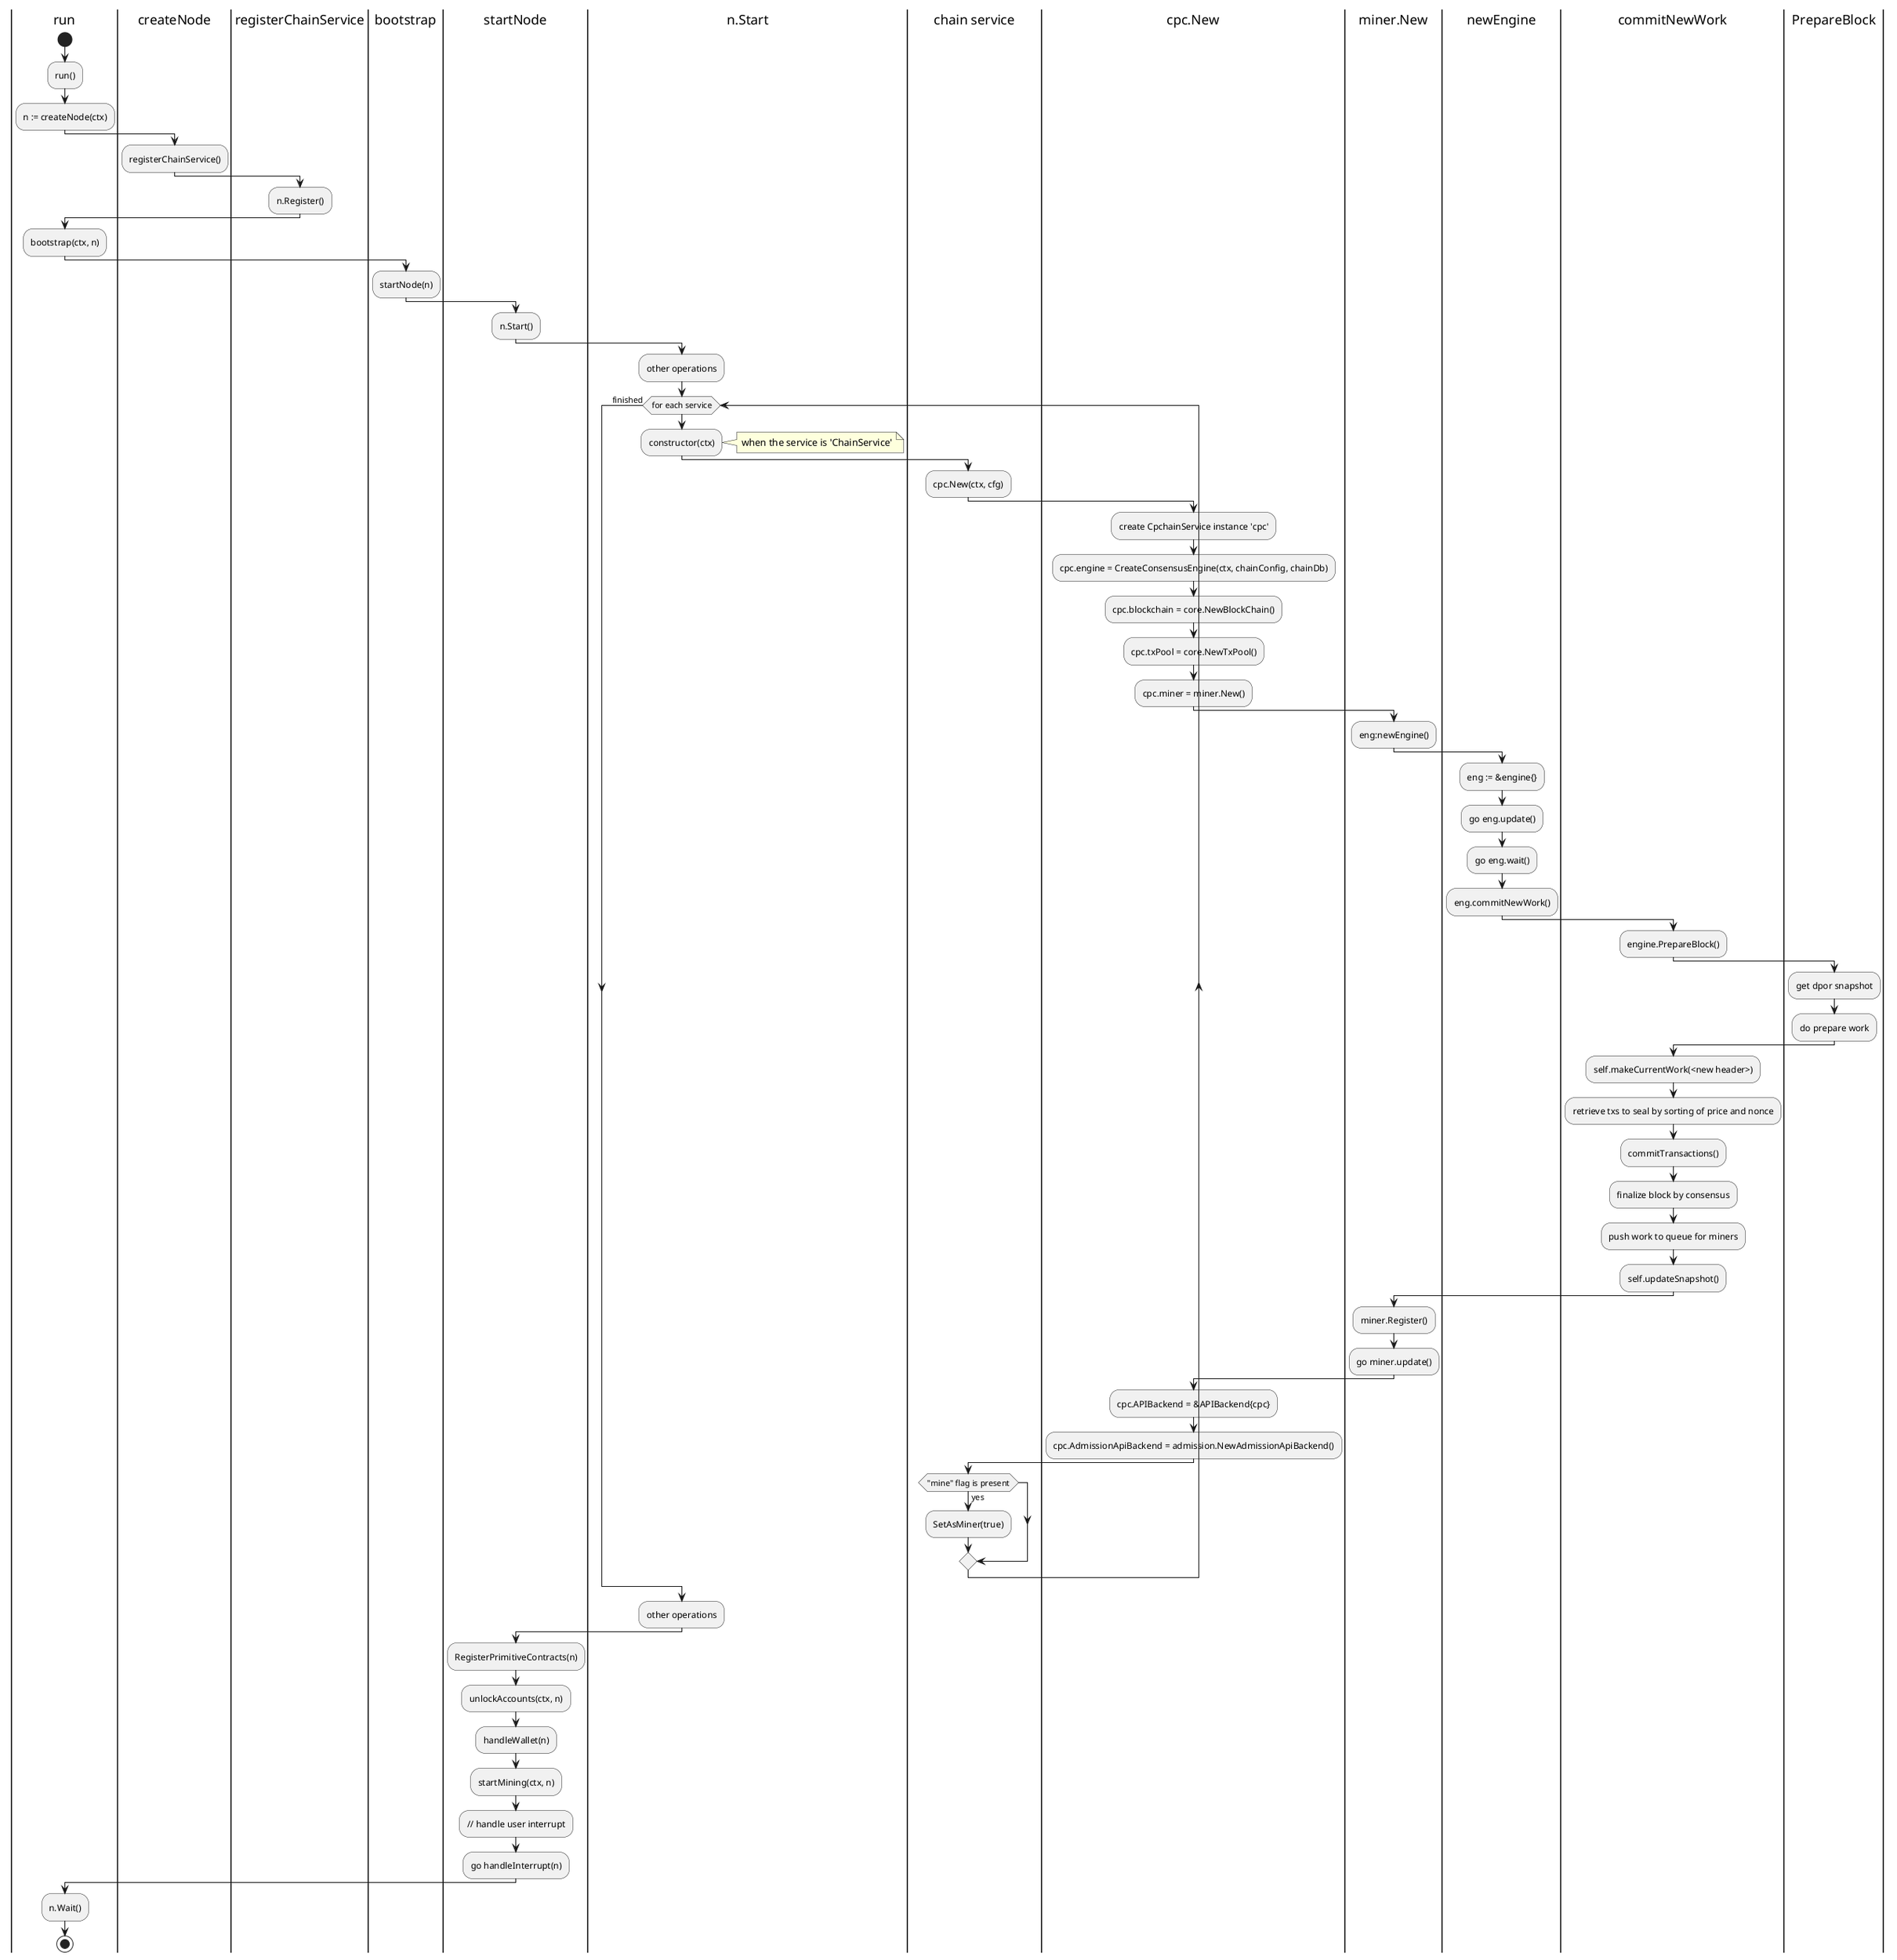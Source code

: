 @startuml

|run|
start
:run();
:n := createNode(ctx);

|createNode|
:registerChainService();

|registerChainService|
:n.Register();

|run|
:bootstrap(ctx, n);

|bootstrap|
:startNode(n);

|startNode|
:n.Start();

|n.Start|
:other operations;
while (for each service)
  :constructor(ctx);
  note right:when the service is 'ChainService'
  |chain service|
  :cpc.New(ctx, cfg);
  |cpc.New|
  :create CpchainService instance 'cpc';
  :cpc.engine = CreateConsensusEngine(ctx, chainConfig, chainDb);
  :cpc.blockchain = core.NewBlockChain();
  :cpc.txPool = core.NewTxPool();
  :cpc.miner = miner.New();
  |miner.New|
  :eng:newEngine();
  |newEngine|
  :eng := &engine{};
  :go eng.update();
  :go eng.wait();
  :eng.commitNewWork();
  |commitNewWork|
  :engine.PrepareBlock();
  |PrepareBlock|
  :get dpor snapshot;
  :do prepare work;

  |commitNewWork|
  :self.makeCurrentWork(<new header>);
  :retrieve txs to seal by sorting of price and nonce;
  :commitTransactions();
  :finalize block by consensus;
  :push work to queue for miners;
  :self.updateSnapshot();
  |newEngine|

  |miner.New|
  :miner.Register();
  :go miner.update();

  |cpc.New|
  :cpc.APIBackend = &APIBackend{cpc};
  :cpc.AdmissionApiBackend = admission.NewAdmissionApiBackend();

  |chain service|
  if ("mine" flag is present) then (yes)
  	:SetAsMiner(true);
  endif

|n.Start|
endwhile (finished)
:other operations;

|startNode|
:RegisterPrimitiveContracts(n);


:unlockAccounts(ctx, n);
:handleWallet(n);
:startMining(ctx, n);
:// handle user interrupt;
:go handleInterrupt(n);

|run|
:n.Wait();
stop

@enduml

